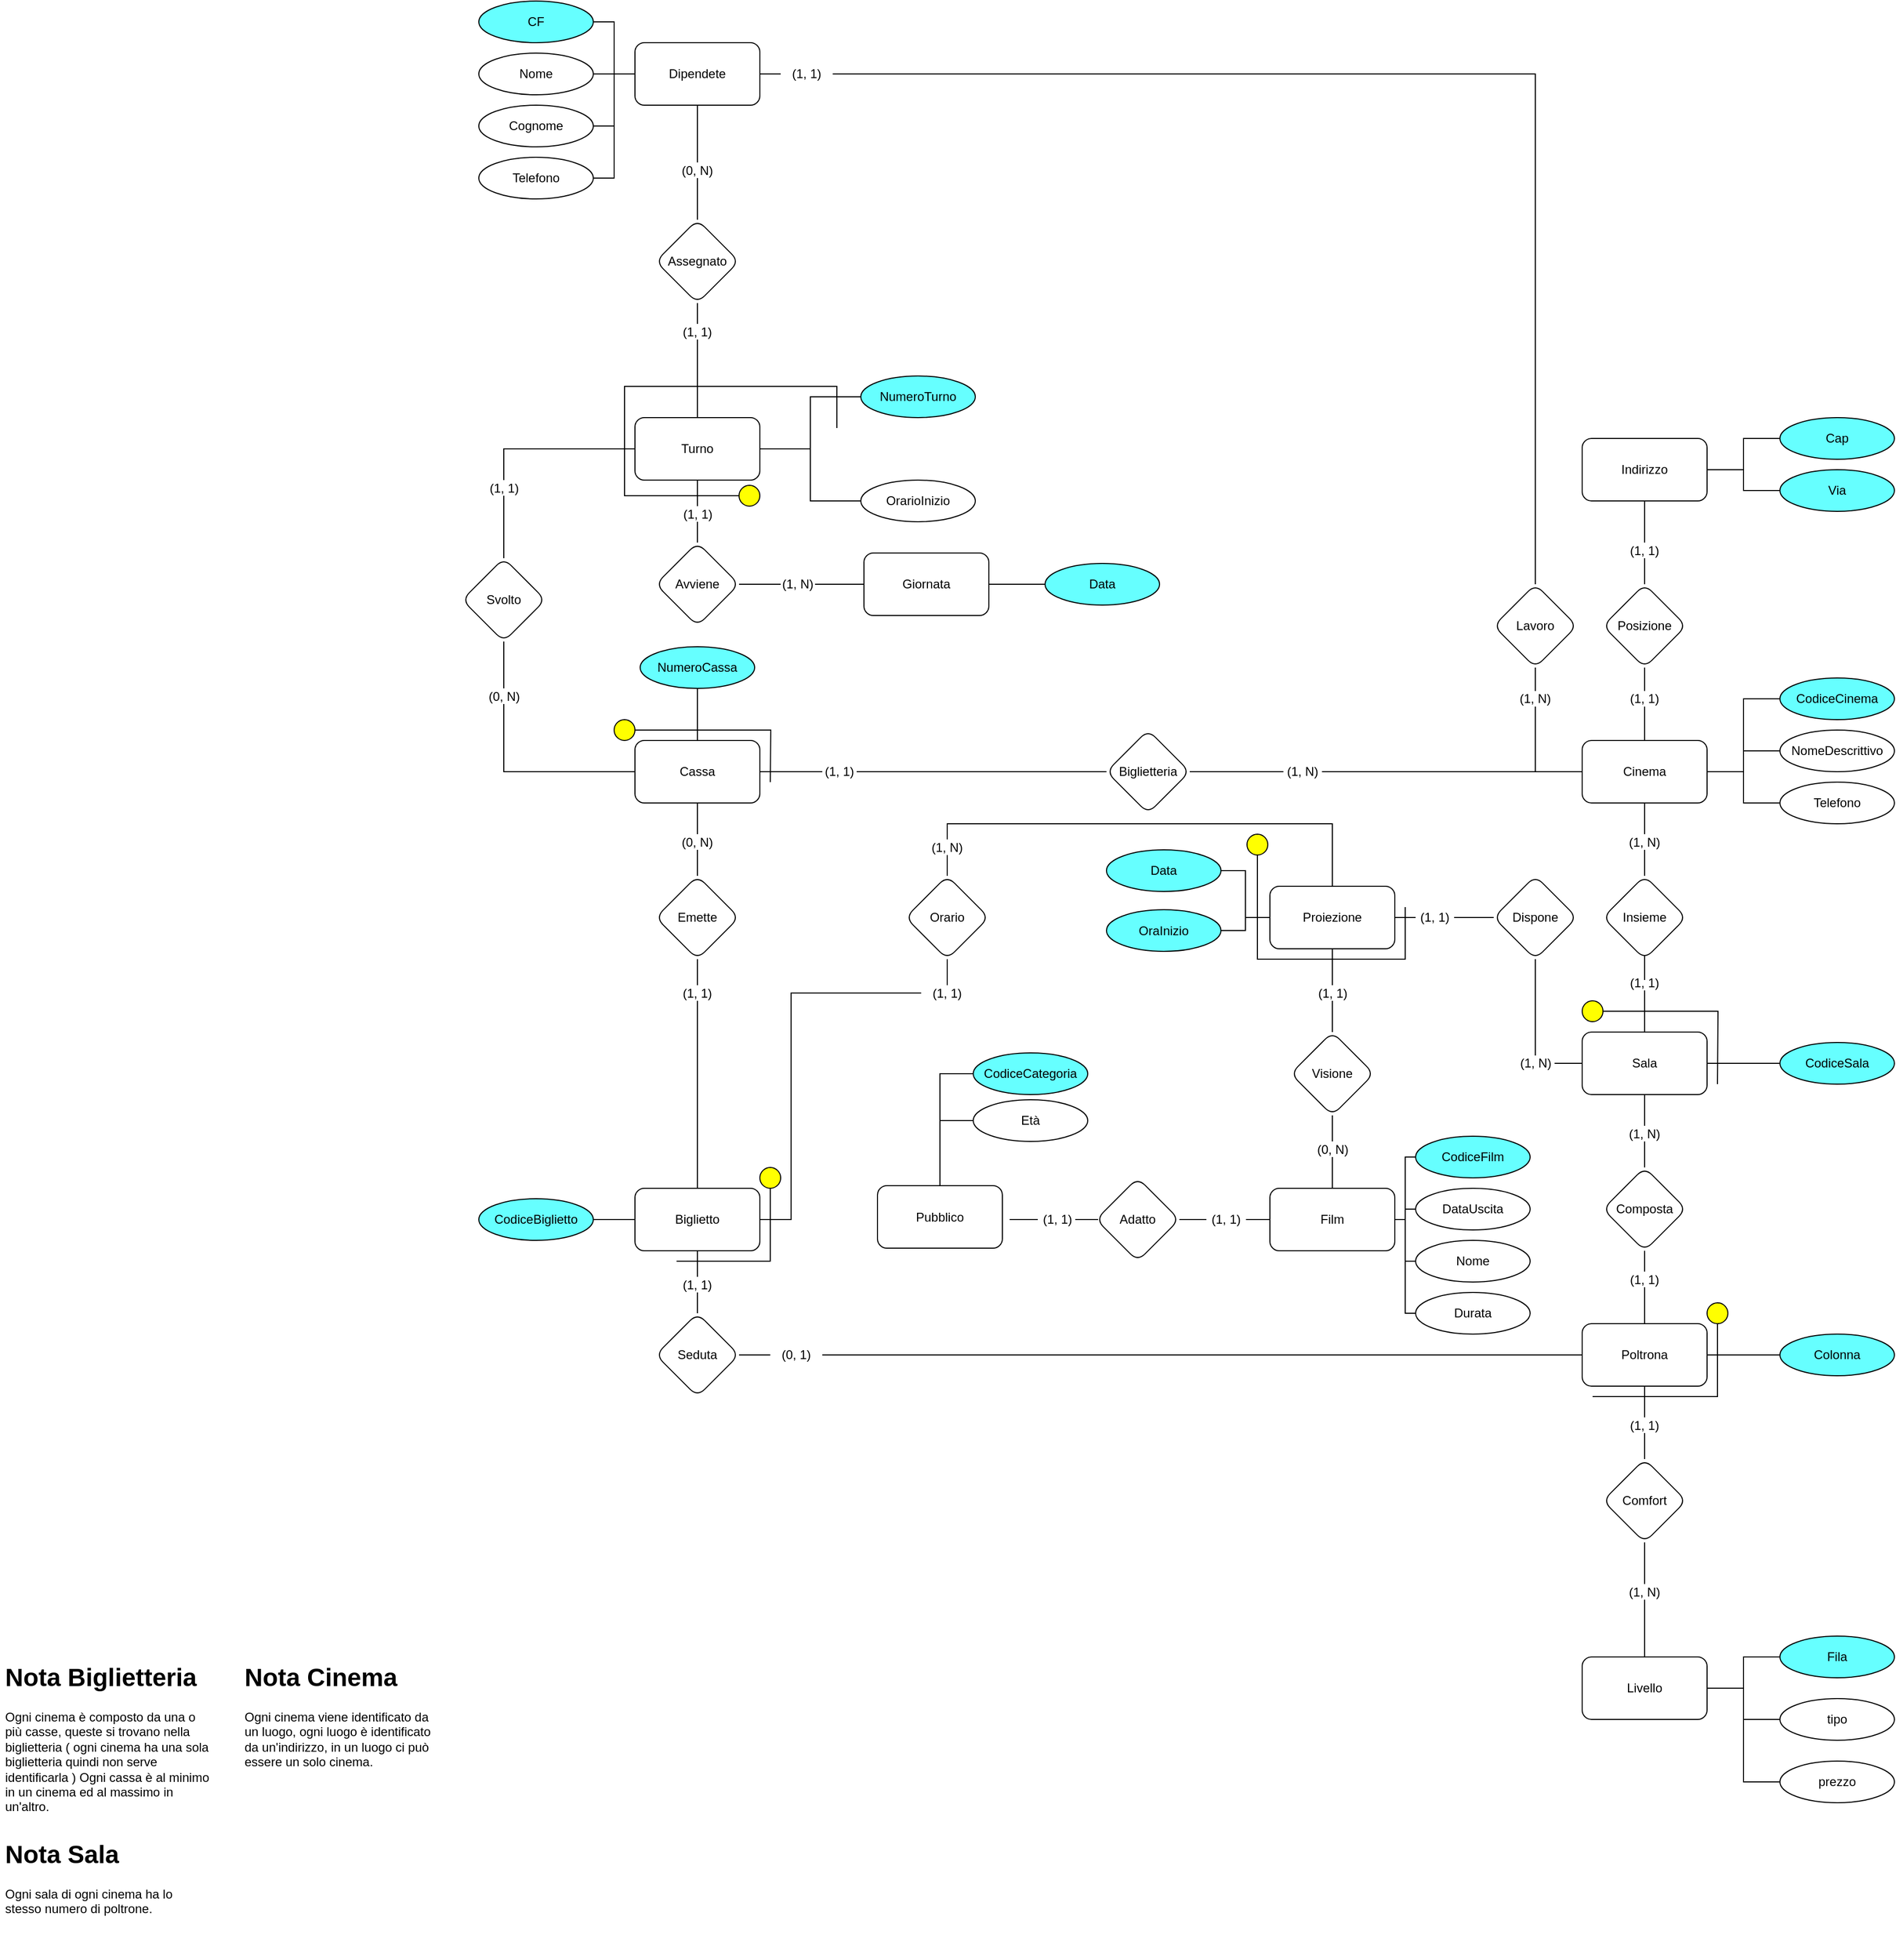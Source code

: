 <mxfile version="17.5.0" type="device"><diagram id="C5RBs43oDa-KdzZeNtuy" name="Page-1"><mxGraphModel dx="4782" dy="2965" grid="1" gridSize="10" guides="1" tooltips="1" connect="1" arrows="1" fold="1" page="1" pageScale="1" pageWidth="827" pageHeight="1169" math="0" shadow="0"><root><mxCell id="WIyWlLk6GJQsqaUBKTNV-0"/><mxCell id="WIyWlLk6GJQsqaUBKTNV-1" parent="WIyWlLk6GJQsqaUBKTNV-0"/><mxCell id="MhxIOkqPzvynyGEswekd-6" style="edgeStyle=orthogonalEdgeStyle;rounded=0;orthogonalLoop=1;jettySize=auto;html=1;entryX=0;entryY=0.5;entryDx=0;entryDy=0;endArrow=none;endFill=0;" parent="WIyWlLk6GJQsqaUBKTNV-1" source="MhxIOkqPzvynyGEswekd-4" target="MhxIOkqPzvynyGEswekd-5" edge="1"><mxGeometry relative="1" as="geometry"/></mxCell><mxCell id="MhxIOkqPzvynyGEswekd-9" style="edgeStyle=orthogonalEdgeStyle;rounded=0;orthogonalLoop=1;jettySize=auto;html=1;entryX=0;entryY=0.5;entryDx=0;entryDy=0;endArrow=none;endFill=0;" parent="WIyWlLk6GJQsqaUBKTNV-1" source="MhxIOkqPzvynyGEswekd-4" target="MhxIOkqPzvynyGEswekd-7" edge="1"><mxGeometry relative="1" as="geometry"/></mxCell><mxCell id="MhxIOkqPzvynyGEswekd-12" style="edgeStyle=orthogonalEdgeStyle;rounded=0;orthogonalLoop=1;jettySize=auto;html=1;entryX=0;entryY=0.5;entryDx=0;entryDy=0;endArrow=none;endFill=0;" parent="WIyWlLk6GJQsqaUBKTNV-1" source="MhxIOkqPzvynyGEswekd-4" target="MhxIOkqPzvynyGEswekd-11" edge="1"><mxGeometry relative="1" as="geometry"/></mxCell><mxCell id="MhxIOkqPzvynyGEswekd-23" style="edgeStyle=orthogonalEdgeStyle;rounded=0;orthogonalLoop=1;jettySize=auto;html=1;entryX=0.5;entryY=0;entryDx=0;entryDy=0;endArrow=none;endFill=0;" parent="WIyWlLk6GJQsqaUBKTNV-1" source="MhxIOkqPzvynyGEswekd-4" target="MhxIOkqPzvynyGEswekd-22" edge="1"><mxGeometry relative="1" as="geometry"/></mxCell><mxCell id="MhxIOkqPzvynyGEswekd-4" value="Cinema" style="rounded=1;whiteSpace=wrap;html=1;" parent="WIyWlLk6GJQsqaUBKTNV-1" vertex="1"><mxGeometry x="-134" y="-170" width="120" height="60" as="geometry"/></mxCell><mxCell id="MhxIOkqPzvynyGEswekd-5" value="CodiceCinema" style="ellipse;whiteSpace=wrap;html=1;gradientColor=none;fillColor=#66FFFF;" parent="WIyWlLk6GJQsqaUBKTNV-1" vertex="1"><mxGeometry x="56" y="-230" width="110" height="40" as="geometry"/></mxCell><mxCell id="MhxIOkqPzvynyGEswekd-7" value="NomeDescrittivo" style="ellipse;whiteSpace=wrap;html=1;" parent="WIyWlLk6GJQsqaUBKTNV-1" vertex="1"><mxGeometry x="56" y="-180" width="110" height="40" as="geometry"/></mxCell><mxCell id="MhxIOkqPzvynyGEswekd-11" value="Telefono" style="ellipse;whiteSpace=wrap;html=1;" parent="WIyWlLk6GJQsqaUBKTNV-1" vertex="1"><mxGeometry x="56" y="-130" width="110" height="40" as="geometry"/></mxCell><mxCell id="MhxIOkqPzvynyGEswekd-21" style="edgeStyle=orthogonalEdgeStyle;rounded=0;orthogonalLoop=1;jettySize=auto;html=1;entryX=0.5;entryY=0;entryDx=0;entryDy=0;endArrow=none;endFill=0;" parent="WIyWlLk6GJQsqaUBKTNV-1" source="MhxIOkqPzvynyGEswekd-13" target="MhxIOkqPzvynyGEswekd-19" edge="1"><mxGeometry relative="1" as="geometry"/></mxCell><mxCell id="MhxIOkqPzvynyGEswekd-13" value="Insieme" style="rhombus;whiteSpace=wrap;html=1;rounded=1;" parent="WIyWlLk6GJQsqaUBKTNV-1" vertex="1"><mxGeometry x="-114" y="-40" width="80" height="80" as="geometry"/></mxCell><mxCell id="MhxIOkqPzvynyGEswekd-18" style="edgeStyle=orthogonalEdgeStyle;rounded=0;orthogonalLoop=1;jettySize=auto;html=1;entryX=0;entryY=0.5;entryDx=0;entryDy=0;endArrow=none;endFill=0;" parent="WIyWlLk6GJQsqaUBKTNV-1" source="MhxIOkqPzvynyGEswekd-15" target="MhxIOkqPzvynyGEswekd-17" edge="1"><mxGeometry relative="1" as="geometry"/></mxCell><mxCell id="MhxIOkqPzvynyGEswekd-20" style="edgeStyle=orthogonalEdgeStyle;rounded=0;orthogonalLoop=1;jettySize=auto;html=1;entryX=0.5;entryY=1;entryDx=0;entryDy=0;endArrow=none;endFill=0;" parent="WIyWlLk6GJQsqaUBKTNV-1" source="MhxIOkqPzvynyGEswekd-15" target="MhxIOkqPzvynyGEswekd-19" edge="1"><mxGeometry relative="1" as="geometry"/></mxCell><mxCell id="MhxIOkqPzvynyGEswekd-54" style="edgeStyle=orthogonalEdgeStyle;rounded=0;orthogonalLoop=1;jettySize=auto;html=1;entryX=0.5;entryY=0;entryDx=0;entryDy=0;endArrow=none;endFill=0;" parent="WIyWlLk6GJQsqaUBKTNV-1" source="MhxIOkqPzvynyGEswekd-15" target="MhxIOkqPzvynyGEswekd-53" edge="1"><mxGeometry relative="1" as="geometry"/></mxCell><mxCell id="MhxIOkqPzvynyGEswekd-15" value="Sala" style="whiteSpace=wrap;html=1;rounded=1;" parent="WIyWlLk6GJQsqaUBKTNV-1" vertex="1"><mxGeometry x="-134" y="110" width="120" height="60" as="geometry"/></mxCell><mxCell id="MhxIOkqPzvynyGEswekd-17" value="CodiceSala" style="ellipse;whiteSpace=wrap;html=1;gradientColor=none;fillColor=#66FFFF;" parent="WIyWlLk6GJQsqaUBKTNV-1" vertex="1"><mxGeometry x="56" y="120" width="110" height="40" as="geometry"/></mxCell><mxCell id="MhxIOkqPzvynyGEswekd-19" value="(1, 1)" style="text;html=1;strokeColor=none;fillColor=none;align=center;verticalAlign=middle;whiteSpace=wrap;rounded=0;" parent="WIyWlLk6GJQsqaUBKTNV-1" vertex="1"><mxGeometry x="-104" y="55" width="60" height="15" as="geometry"/></mxCell><mxCell id="MhxIOkqPzvynyGEswekd-24" style="edgeStyle=orthogonalEdgeStyle;rounded=0;orthogonalLoop=1;jettySize=auto;html=1;entryX=0.5;entryY=0;entryDx=0;entryDy=0;endArrow=none;endFill=0;" parent="WIyWlLk6GJQsqaUBKTNV-1" source="MhxIOkqPzvynyGEswekd-22" target="MhxIOkqPzvynyGEswekd-13" edge="1"><mxGeometry relative="1" as="geometry"/></mxCell><mxCell id="MhxIOkqPzvynyGEswekd-22" value="(1, N)" style="text;html=1;strokeColor=none;fillColor=none;align=center;verticalAlign=middle;whiteSpace=wrap;rounded=0;" parent="WIyWlLk6GJQsqaUBKTNV-1" vertex="1"><mxGeometry x="-104" y="-80" width="60" height="15" as="geometry"/></mxCell><mxCell id="MhxIOkqPzvynyGEswekd-27" style="edgeStyle=orthogonalEdgeStyle;rounded=0;orthogonalLoop=1;jettySize=auto;html=1;endArrow=none;endFill=0;" parent="WIyWlLk6GJQsqaUBKTNV-1" source="MhxIOkqPzvynyGEswekd-26" edge="1"><mxGeometry relative="1" as="geometry"><mxPoint x="-4" y="160" as="targetPoint"/></mxGeometry></mxCell><mxCell id="MhxIOkqPzvynyGEswekd-26" value="" style="ellipse;whiteSpace=wrap;html=1;aspect=fixed;fillColor=#FFFF00;gradientColor=none;" parent="WIyWlLk6GJQsqaUBKTNV-1" vertex="1"><mxGeometry x="-134" y="80" width="20" height="20" as="geometry"/></mxCell><mxCell id="MhxIOkqPzvynyGEswekd-28" value="Composta" style="rhombus;whiteSpace=wrap;html=1;rounded=1;" parent="WIyWlLk6GJQsqaUBKTNV-1" vertex="1"><mxGeometry x="-114" y="240" width="80" height="80" as="geometry"/></mxCell><mxCell id="MhxIOkqPzvynyGEswekd-36" style="edgeStyle=orthogonalEdgeStyle;rounded=0;orthogonalLoop=1;jettySize=auto;html=1;entryX=0;entryY=0.5;entryDx=0;entryDy=0;endArrow=none;endFill=0;" parent="WIyWlLk6GJQsqaUBKTNV-1" source="MhxIOkqPzvynyGEswekd-30" target="MhxIOkqPzvynyGEswekd-33" edge="1"><mxGeometry relative="1" as="geometry"/></mxCell><mxCell id="MhxIOkqPzvynyGEswekd-46" style="edgeStyle=orthogonalEdgeStyle;rounded=0;orthogonalLoop=1;jettySize=auto;html=1;entryX=0.5;entryY=0;entryDx=0;entryDy=0;endArrow=none;endFill=0;" parent="WIyWlLk6GJQsqaUBKTNV-1" source="MhxIOkqPzvynyGEswekd-30" target="MhxIOkqPzvynyGEswekd-45" edge="1"><mxGeometry relative="1" as="geometry"/></mxCell><mxCell id="MhxIOkqPzvynyGEswekd-57" style="edgeStyle=orthogonalEdgeStyle;rounded=0;orthogonalLoop=1;jettySize=auto;html=1;entryX=0.5;entryY=1;entryDx=0;entryDy=0;endArrow=none;endFill=0;" parent="WIyWlLk6GJQsqaUBKTNV-1" source="MhxIOkqPzvynyGEswekd-30" target="MhxIOkqPzvynyGEswekd-56" edge="1"><mxGeometry relative="1" as="geometry"/></mxCell><mxCell id="MhxIOkqPzvynyGEswekd-30" value="Poltrona" style="whiteSpace=wrap;html=1;rounded=1;" parent="WIyWlLk6GJQsqaUBKTNV-1" vertex="1"><mxGeometry x="-134" y="390" width="120" height="60" as="geometry"/></mxCell><mxCell id="MhxIOkqPzvynyGEswekd-33" value="Colonna" style="ellipse;whiteSpace=wrap;html=1;gradientColor=none;fillColor=#66FFFF;" parent="WIyWlLk6GJQsqaUBKTNV-1" vertex="1"><mxGeometry x="56" y="400" width="110" height="40" as="geometry"/></mxCell><mxCell id="MhxIOkqPzvynyGEswekd-34" value="tipo" style="ellipse;whiteSpace=wrap;html=1;gradientColor=none;fillColor=#FFFFFF;" parent="WIyWlLk6GJQsqaUBKTNV-1" vertex="1"><mxGeometry x="56" y="750" width="110" height="40" as="geometry"/></mxCell><mxCell id="MhxIOkqPzvynyGEswekd-38" value="Comfort" style="rhombus;whiteSpace=wrap;html=1;rounded=1;" parent="WIyWlLk6GJQsqaUBKTNV-1" vertex="1"><mxGeometry x="-114" y="520" width="80" height="80" as="geometry"/></mxCell><mxCell id="MhxIOkqPzvynyGEswekd-49" style="edgeStyle=orthogonalEdgeStyle;rounded=0;orthogonalLoop=1;jettySize=auto;html=1;endArrow=none;endFill=0;exitX=0.5;exitY=0;exitDx=0;exitDy=0;" parent="WIyWlLk6GJQsqaUBKTNV-1" source="MhxIOkqPzvynyGEswekd-40" target="MhxIOkqPzvynyGEswekd-48" edge="1"><mxGeometry relative="1" as="geometry"/></mxCell><mxCell id="MhxIOkqPzvynyGEswekd-60" style="edgeStyle=orthogonalEdgeStyle;rounded=0;orthogonalLoop=1;jettySize=auto;html=1;entryX=0;entryY=0.5;entryDx=0;entryDy=0;endArrow=none;endFill=0;" parent="WIyWlLk6GJQsqaUBKTNV-1" source="MhxIOkqPzvynyGEswekd-40" target="MhxIOkqPzvynyGEswekd-43" edge="1"><mxGeometry relative="1" as="geometry"/></mxCell><mxCell id="MhxIOkqPzvynyGEswekd-61" style="edgeStyle=orthogonalEdgeStyle;rounded=0;orthogonalLoop=1;jettySize=auto;html=1;entryX=0;entryY=0.5;entryDx=0;entryDy=0;endArrow=none;endFill=0;" parent="WIyWlLk6GJQsqaUBKTNV-1" source="MhxIOkqPzvynyGEswekd-40" target="MhxIOkqPzvynyGEswekd-34" edge="1"><mxGeometry relative="1" as="geometry"/></mxCell><mxCell id="MhxIOkqPzvynyGEswekd-143" style="edgeStyle=orthogonalEdgeStyle;rounded=0;orthogonalLoop=1;jettySize=auto;html=1;entryX=0;entryY=0.5;entryDx=0;entryDy=0;endArrow=none;endFill=0;" parent="WIyWlLk6GJQsqaUBKTNV-1" source="MhxIOkqPzvynyGEswekd-40" target="MhxIOkqPzvynyGEswekd-142" edge="1"><mxGeometry relative="1" as="geometry"/></mxCell><mxCell id="MhxIOkqPzvynyGEswekd-40" value="Livello" style="whiteSpace=wrap;html=1;rounded=1;" parent="WIyWlLk6GJQsqaUBKTNV-1" vertex="1"><mxGeometry x="-134" y="710" width="120" height="60" as="geometry"/></mxCell><mxCell id="MhxIOkqPzvynyGEswekd-43" value="Fila" style="ellipse;whiteSpace=wrap;html=1;gradientColor=none;fillColor=#66FFFF;" parent="WIyWlLk6GJQsqaUBKTNV-1" vertex="1"><mxGeometry x="56" y="690" width="110" height="40" as="geometry"/></mxCell><mxCell id="MhxIOkqPzvynyGEswekd-47" style="edgeStyle=orthogonalEdgeStyle;rounded=0;orthogonalLoop=1;jettySize=auto;html=1;entryX=0.5;entryY=0;entryDx=0;entryDy=0;endArrow=none;endFill=0;" parent="WIyWlLk6GJQsqaUBKTNV-1" source="MhxIOkqPzvynyGEswekd-45" target="MhxIOkqPzvynyGEswekd-38" edge="1"><mxGeometry relative="1" as="geometry"/></mxCell><mxCell id="MhxIOkqPzvynyGEswekd-45" value="(1, 1)" style="text;html=1;strokeColor=none;fillColor=none;align=center;verticalAlign=middle;whiteSpace=wrap;rounded=0;" parent="WIyWlLk6GJQsqaUBKTNV-1" vertex="1"><mxGeometry x="-104" y="480" width="60" height="15" as="geometry"/></mxCell><mxCell id="MhxIOkqPzvynyGEswekd-68" style="edgeStyle=orthogonalEdgeStyle;rounded=0;orthogonalLoop=1;jettySize=auto;html=1;entryX=0.5;entryY=1;entryDx=0;entryDy=0;endArrow=none;endFill=0;" parent="WIyWlLk6GJQsqaUBKTNV-1" source="MhxIOkqPzvynyGEswekd-48" target="MhxIOkqPzvynyGEswekd-38" edge="1"><mxGeometry relative="1" as="geometry"/></mxCell><mxCell id="MhxIOkqPzvynyGEswekd-48" value="(1, N)" style="text;html=1;strokeColor=none;fillColor=none;align=center;verticalAlign=middle;whiteSpace=wrap;rounded=0;" parent="WIyWlLk6GJQsqaUBKTNV-1" vertex="1"><mxGeometry x="-104" y="640" width="60" height="15" as="geometry"/></mxCell><mxCell id="MhxIOkqPzvynyGEswekd-59" style="edgeStyle=orthogonalEdgeStyle;rounded=0;orthogonalLoop=1;jettySize=auto;html=1;endArrow=none;endFill=0;" parent="WIyWlLk6GJQsqaUBKTNV-1" source="MhxIOkqPzvynyGEswekd-51" edge="1"><mxGeometry relative="1" as="geometry"><mxPoint x="-124" y="460" as="targetPoint"/><Array as="points"><mxPoint x="-4" y="380"/><mxPoint x="-4" y="460"/></Array></mxGeometry></mxCell><mxCell id="MhxIOkqPzvynyGEswekd-51" value="" style="ellipse;whiteSpace=wrap;html=1;aspect=fixed;fillColor=#FFFF00;gradientColor=none;" parent="WIyWlLk6GJQsqaUBKTNV-1" vertex="1"><mxGeometry x="-14" y="370" width="20" height="20" as="geometry"/></mxCell><mxCell id="MhxIOkqPzvynyGEswekd-55" style="edgeStyle=orthogonalEdgeStyle;rounded=0;orthogonalLoop=1;jettySize=auto;html=1;endArrow=none;endFill=0;" parent="WIyWlLk6GJQsqaUBKTNV-1" source="MhxIOkqPzvynyGEswekd-53" target="MhxIOkqPzvynyGEswekd-28" edge="1"><mxGeometry relative="1" as="geometry"/></mxCell><mxCell id="MhxIOkqPzvynyGEswekd-53" value="(1, N)" style="text;html=1;strokeColor=none;fillColor=none;align=center;verticalAlign=middle;whiteSpace=wrap;rounded=0;" parent="WIyWlLk6GJQsqaUBKTNV-1" vertex="1"><mxGeometry x="-104" y="200" width="60" height="15" as="geometry"/></mxCell><mxCell id="MhxIOkqPzvynyGEswekd-58" style="edgeStyle=orthogonalEdgeStyle;rounded=0;orthogonalLoop=1;jettySize=auto;html=1;endArrow=none;endFill=0;" parent="WIyWlLk6GJQsqaUBKTNV-1" source="MhxIOkqPzvynyGEswekd-56" target="MhxIOkqPzvynyGEswekd-28" edge="1"><mxGeometry relative="1" as="geometry"/></mxCell><mxCell id="MhxIOkqPzvynyGEswekd-56" value="(1, 1)" style="text;html=1;strokeColor=none;fillColor=none;align=center;verticalAlign=middle;whiteSpace=wrap;rounded=0;" parent="WIyWlLk6GJQsqaUBKTNV-1" vertex="1"><mxGeometry x="-104" y="340" width="60" height="15" as="geometry"/></mxCell><mxCell id="MhxIOkqPzvynyGEswekd-62" value="Cap" style="ellipse;whiteSpace=wrap;html=1;fillColor=#66FFFF;" parent="WIyWlLk6GJQsqaUBKTNV-1" vertex="1"><mxGeometry x="56" y="-480" width="110" height="40" as="geometry"/></mxCell><mxCell id="MhxIOkqPzvynyGEswekd-65" value="Via" style="ellipse;whiteSpace=wrap;html=1;fillColor=#66FFFF;" parent="WIyWlLk6GJQsqaUBKTNV-1" vertex="1"><mxGeometry x="56" y="-430" width="110" height="40" as="geometry"/></mxCell><mxCell id="MhxIOkqPzvynyGEswekd-80" style="edgeStyle=orthogonalEdgeStyle;rounded=0;orthogonalLoop=1;jettySize=auto;html=1;endArrow=none;endFill=0;" parent="WIyWlLk6GJQsqaUBKTNV-1" source="MhxIOkqPzvynyGEswekd-69" target="MhxIOkqPzvynyGEswekd-76" edge="1"><mxGeometry relative="1" as="geometry"/></mxCell><mxCell id="MhxIOkqPzvynyGEswekd-69" value="Posizione" style="rhombus;whiteSpace=wrap;html=1;rounded=1;" parent="WIyWlLk6GJQsqaUBKTNV-1" vertex="1"><mxGeometry x="-114" y="-320" width="80" height="80" as="geometry"/></mxCell><mxCell id="MhxIOkqPzvynyGEswekd-74" style="edgeStyle=orthogonalEdgeStyle;rounded=0;orthogonalLoop=1;jettySize=auto;html=1;entryX=0;entryY=0.5;entryDx=0;entryDy=0;endArrow=none;endFill=0;" parent="WIyWlLk6GJQsqaUBKTNV-1" source="MhxIOkqPzvynyGEswekd-71" target="MhxIOkqPzvynyGEswekd-62" edge="1"><mxGeometry relative="1" as="geometry"/></mxCell><mxCell id="MhxIOkqPzvynyGEswekd-75" style="edgeStyle=orthogonalEdgeStyle;rounded=0;orthogonalLoop=1;jettySize=auto;html=1;entryX=0;entryY=0.5;entryDx=0;entryDy=0;endArrow=none;endFill=0;" parent="WIyWlLk6GJQsqaUBKTNV-1" source="MhxIOkqPzvynyGEswekd-71" target="MhxIOkqPzvynyGEswekd-65" edge="1"><mxGeometry relative="1" as="geometry"/></mxCell><mxCell id="MhxIOkqPzvynyGEswekd-71" value="Indirizzo" style="whiteSpace=wrap;html=1;rounded=1;" parent="WIyWlLk6GJQsqaUBKTNV-1" vertex="1"><mxGeometry x="-134" y="-460" width="120" height="60" as="geometry"/></mxCell><mxCell id="MhxIOkqPzvynyGEswekd-81" style="edgeStyle=orthogonalEdgeStyle;rounded=0;orthogonalLoop=1;jettySize=auto;html=1;endArrow=none;endFill=0;" parent="WIyWlLk6GJQsqaUBKTNV-1" source="MhxIOkqPzvynyGEswekd-76" target="MhxIOkqPzvynyGEswekd-4" edge="1"><mxGeometry relative="1" as="geometry"/></mxCell><mxCell id="MhxIOkqPzvynyGEswekd-76" value="(1, 1)" style="text;html=1;strokeColor=none;fillColor=none;align=center;verticalAlign=middle;whiteSpace=wrap;rounded=0;" parent="WIyWlLk6GJQsqaUBKTNV-1" vertex="1"><mxGeometry x="-104" y="-217.5" width="60" height="15" as="geometry"/></mxCell><mxCell id="MhxIOkqPzvynyGEswekd-78" style="edgeStyle=orthogonalEdgeStyle;rounded=0;orthogonalLoop=1;jettySize=auto;html=1;exitX=0.5;exitY=1;exitDx=0;exitDy=0;endArrow=none;endFill=0;" parent="WIyWlLk6GJQsqaUBKTNV-1" source="MhxIOkqPzvynyGEswekd-77" target="MhxIOkqPzvynyGEswekd-69" edge="1"><mxGeometry relative="1" as="geometry"/></mxCell><mxCell id="sIB6MNmPMgU38rm35Hv9-30" style="edgeStyle=orthogonalEdgeStyle;rounded=0;orthogonalLoop=1;jettySize=auto;html=1;entryX=0.5;entryY=1;entryDx=0;entryDy=0;endArrow=none;endFill=0;" edge="1" parent="WIyWlLk6GJQsqaUBKTNV-1" source="MhxIOkqPzvynyGEswekd-77" target="MhxIOkqPzvynyGEswekd-71"><mxGeometry relative="1" as="geometry"/></mxCell><mxCell id="MhxIOkqPzvynyGEswekd-77" value="(1, 1)" style="text;html=1;strokeColor=none;fillColor=none;align=center;verticalAlign=middle;whiteSpace=wrap;rounded=0;" parent="WIyWlLk6GJQsqaUBKTNV-1" vertex="1"><mxGeometry x="-104" y="-360" width="60" height="15" as="geometry"/></mxCell><mxCell id="MhxIOkqPzvynyGEswekd-158" style="edgeStyle=orthogonalEdgeStyle;rounded=0;orthogonalLoop=1;jettySize=auto;html=1;entryX=1;entryY=0.5;entryDx=0;entryDy=0;endArrow=none;endFill=0;exitX=0.5;exitY=0;exitDx=0;exitDy=0;" parent="WIyWlLk6GJQsqaUBKTNV-1" source="MhxIOkqPzvynyGEswekd-82" target="MhxIOkqPzvynyGEswekd-86" edge="1"><mxGeometry relative="1" as="geometry"/></mxCell><mxCell id="MhxIOkqPzvynyGEswekd-82" value="Lavoro" style="rhombus;whiteSpace=wrap;html=1;rounded=1;" parent="WIyWlLk6GJQsqaUBKTNV-1" vertex="1"><mxGeometry x="-219" y="-320" width="80" height="80" as="geometry"/></mxCell><mxCell id="MhxIOkqPzvynyGEswekd-87" style="edgeStyle=orthogonalEdgeStyle;rounded=0;orthogonalLoop=1;jettySize=auto;html=1;endArrow=none;endFill=0;" parent="WIyWlLk6GJQsqaUBKTNV-1" source="MhxIOkqPzvynyGEswekd-84" target="MhxIOkqPzvynyGEswekd-86" edge="1"><mxGeometry relative="1" as="geometry"/></mxCell><mxCell id="MhxIOkqPzvynyGEswekd-97" style="edgeStyle=orthogonalEdgeStyle;rounded=0;orthogonalLoop=1;jettySize=auto;html=1;entryX=1;entryY=0.5;entryDx=0;entryDy=0;endArrow=none;endFill=0;" parent="WIyWlLk6GJQsqaUBKTNV-1" source="MhxIOkqPzvynyGEswekd-84" target="MhxIOkqPzvynyGEswekd-93" edge="1"><mxGeometry relative="1" as="geometry"/></mxCell><mxCell id="MhxIOkqPzvynyGEswekd-98" style="edgeStyle=orthogonalEdgeStyle;rounded=0;orthogonalLoop=1;jettySize=auto;html=1;entryX=1;entryY=0.5;entryDx=0;entryDy=0;endArrow=none;endFill=0;" parent="WIyWlLk6GJQsqaUBKTNV-1" source="MhxIOkqPzvynyGEswekd-84" target="MhxIOkqPzvynyGEswekd-94" edge="1"><mxGeometry relative="1" as="geometry"/></mxCell><mxCell id="MhxIOkqPzvynyGEswekd-99" style="edgeStyle=orthogonalEdgeStyle;rounded=0;orthogonalLoop=1;jettySize=auto;html=1;entryX=1;entryY=0.5;entryDx=0;entryDy=0;endArrow=none;endFill=0;" parent="WIyWlLk6GJQsqaUBKTNV-1" source="MhxIOkqPzvynyGEswekd-84" target="MhxIOkqPzvynyGEswekd-96" edge="1"><mxGeometry relative="1" as="geometry"/></mxCell><mxCell id="MhxIOkqPzvynyGEswekd-100" style="edgeStyle=orthogonalEdgeStyle;rounded=0;orthogonalLoop=1;jettySize=auto;html=1;entryX=1;entryY=0.5;entryDx=0;entryDy=0;endArrow=none;endFill=0;" parent="WIyWlLk6GJQsqaUBKTNV-1" source="MhxIOkqPzvynyGEswekd-84" target="MhxIOkqPzvynyGEswekd-95" edge="1"><mxGeometry relative="1" as="geometry"/></mxCell><mxCell id="MhxIOkqPzvynyGEswekd-124" style="edgeStyle=orthogonalEdgeStyle;rounded=0;orthogonalLoop=1;jettySize=auto;html=1;entryX=0.5;entryY=0;entryDx=0;entryDy=0;endArrow=none;endFill=0;" parent="WIyWlLk6GJQsqaUBKTNV-1" source="MhxIOkqPzvynyGEswekd-84" target="MhxIOkqPzvynyGEswekd-116" edge="1"><mxGeometry relative="1" as="geometry"/></mxCell><mxCell id="MhxIOkqPzvynyGEswekd-84" value="Dipendete" style="whiteSpace=wrap;html=1;rounded=1;" parent="WIyWlLk6GJQsqaUBKTNV-1" vertex="1"><mxGeometry x="-1044" y="-840" width="120" height="60" as="geometry"/></mxCell><mxCell id="MhxIOkqPzvynyGEswekd-86" value="(1, 1)" style="text;html=1;strokeColor=none;fillColor=none;align=center;verticalAlign=middle;whiteSpace=wrap;rounded=0;" parent="WIyWlLk6GJQsqaUBKTNV-1" vertex="1"><mxGeometry x="-904" y="-817.5" width="50" height="15" as="geometry"/></mxCell><mxCell id="MhxIOkqPzvynyGEswekd-92" style="edgeStyle=orthogonalEdgeStyle;rounded=0;orthogonalLoop=1;jettySize=auto;html=1;endArrow=none;endFill=0;entryX=0;entryY=0.5;entryDx=0;entryDy=0;exitX=0.5;exitY=1;exitDx=0;exitDy=0;" parent="WIyWlLk6GJQsqaUBKTNV-1" source="MhxIOkqPzvynyGEswekd-90" target="MhxIOkqPzvynyGEswekd-4" edge="1"><mxGeometry relative="1" as="geometry"/></mxCell><mxCell id="MhxIOkqPzvynyGEswekd-183" style="edgeStyle=orthogonalEdgeStyle;rounded=0;orthogonalLoop=1;jettySize=auto;html=1;entryX=0.5;entryY=1;entryDx=0;entryDy=0;endArrow=none;endFill=0;" parent="WIyWlLk6GJQsqaUBKTNV-1" source="MhxIOkqPzvynyGEswekd-90" target="MhxIOkqPzvynyGEswekd-82" edge="1"><mxGeometry relative="1" as="geometry"/></mxCell><mxCell id="MhxIOkqPzvynyGEswekd-90" value="(1, N)" style="text;html=1;strokeColor=none;fillColor=none;align=center;verticalAlign=middle;whiteSpace=wrap;rounded=0;" parent="WIyWlLk6GJQsqaUBKTNV-1" vertex="1"><mxGeometry x="-204" y="-217.5" width="50" height="15" as="geometry"/></mxCell><mxCell id="MhxIOkqPzvynyGEswekd-93" value="CF" style="ellipse;whiteSpace=wrap;html=1;gradientColor=none;fillColor=#66FFFF;" parent="WIyWlLk6GJQsqaUBKTNV-1" vertex="1"><mxGeometry x="-1194" y="-880" width="110" height="40" as="geometry"/></mxCell><mxCell id="MhxIOkqPzvynyGEswekd-94" value="Nome" style="ellipse;whiteSpace=wrap;html=1;" parent="WIyWlLk6GJQsqaUBKTNV-1" vertex="1"><mxGeometry x="-1194" y="-830" width="110" height="40" as="geometry"/></mxCell><mxCell id="MhxIOkqPzvynyGEswekd-95" value="Telefono" style="ellipse;whiteSpace=wrap;html=1;" parent="WIyWlLk6GJQsqaUBKTNV-1" vertex="1"><mxGeometry x="-1194" y="-730" width="110" height="40" as="geometry"/></mxCell><mxCell id="MhxIOkqPzvynyGEswekd-96" value="Cognome" style="ellipse;whiteSpace=wrap;html=1;" parent="WIyWlLk6GJQsqaUBKTNV-1" vertex="1"><mxGeometry x="-1194" y="-780" width="110" height="40" as="geometry"/></mxCell><mxCell id="MhxIOkqPzvynyGEswekd-101" value="Assegnato" style="rhombus;whiteSpace=wrap;html=1;rounded=1;" parent="WIyWlLk6GJQsqaUBKTNV-1" vertex="1"><mxGeometry x="-1024" y="-670" width="80" height="80" as="geometry"/></mxCell><mxCell id="MhxIOkqPzvynyGEswekd-106" style="edgeStyle=orthogonalEdgeStyle;rounded=0;orthogonalLoop=1;jettySize=auto;html=1;entryX=0.5;entryY=1;entryDx=0;entryDy=0;endArrow=none;endFill=0;" parent="WIyWlLk6GJQsqaUBKTNV-1" source="MhxIOkqPzvynyGEswekd-103" target="MhxIOkqPzvynyGEswekd-105" edge="1"><mxGeometry relative="1" as="geometry"/></mxCell><mxCell id="MhxIOkqPzvynyGEswekd-133" style="edgeStyle=orthogonalEdgeStyle;rounded=0;orthogonalLoop=1;jettySize=auto;html=1;endArrow=none;endFill=0;" parent="WIyWlLk6GJQsqaUBKTNV-1" source="MhxIOkqPzvynyGEswekd-103" target="MhxIOkqPzvynyGEswekd-132" edge="1"><mxGeometry relative="1" as="geometry"/></mxCell><mxCell id="MhxIOkqPzvynyGEswekd-103" value="Cassa" style="whiteSpace=wrap;html=1;rounded=1;" parent="WIyWlLk6GJQsqaUBKTNV-1" vertex="1"><mxGeometry x="-1044" y="-170" width="120" height="60" as="geometry"/></mxCell><mxCell id="MhxIOkqPzvynyGEswekd-105" value="NumeroCassa" style="ellipse;whiteSpace=wrap;html=1;gradientColor=none;fillColor=#66FFFF;" parent="WIyWlLk6GJQsqaUBKTNV-1" vertex="1"><mxGeometry x="-1039" y="-260" width="110" height="40" as="geometry"/></mxCell><mxCell id="MhxIOkqPzvynyGEswekd-122" style="edgeStyle=orthogonalEdgeStyle;rounded=0;orthogonalLoop=1;jettySize=auto;html=1;entryX=0.5;entryY=1;entryDx=0;entryDy=0;endArrow=none;endFill=0;" parent="WIyWlLk6GJQsqaUBKTNV-1" source="MhxIOkqPzvynyGEswekd-110" target="MhxIOkqPzvynyGEswekd-121" edge="1"><mxGeometry relative="1" as="geometry"/></mxCell><mxCell id="sIB6MNmPMgU38rm35Hv9-0" style="edgeStyle=orthogonalEdgeStyle;rounded=0;orthogonalLoop=1;jettySize=auto;html=1;entryX=0;entryY=0.5;entryDx=0;entryDy=0;endArrow=none;endFill=0;" edge="1" parent="WIyWlLk6GJQsqaUBKTNV-1" source="MhxIOkqPzvynyGEswekd-110" target="MhxIOkqPzvynyGEswekd-112"><mxGeometry relative="1" as="geometry"/></mxCell><mxCell id="sIB6MNmPMgU38rm35Hv9-1" style="edgeStyle=orthogonalEdgeStyle;rounded=0;orthogonalLoop=1;jettySize=auto;html=1;entryX=0;entryY=0.5;entryDx=0;entryDy=0;endArrow=none;endFill=0;" edge="1" parent="WIyWlLk6GJQsqaUBKTNV-1" source="MhxIOkqPzvynyGEswekd-110" target="MhxIOkqPzvynyGEswekd-114"><mxGeometry relative="1" as="geometry"/></mxCell><mxCell id="sIB6MNmPMgU38rm35Hv9-24" style="edgeStyle=orthogonalEdgeStyle;rounded=0;orthogonalLoop=1;jettySize=auto;html=1;entryX=0.5;entryY=0;entryDx=0;entryDy=0;endArrow=none;endFill=0;" edge="1" parent="WIyWlLk6GJQsqaUBKTNV-1" source="MhxIOkqPzvynyGEswekd-110" target="sIB6MNmPMgU38rm35Hv9-23"><mxGeometry relative="1" as="geometry"/></mxCell><mxCell id="MhxIOkqPzvynyGEswekd-110" value="Turno" style="whiteSpace=wrap;html=1;rounded=1;" parent="WIyWlLk6GJQsqaUBKTNV-1" vertex="1"><mxGeometry x="-1044" y="-480" width="120" height="60" as="geometry"/></mxCell><mxCell id="MhxIOkqPzvynyGEswekd-112" value="NumeroTurno" style="ellipse;whiteSpace=wrap;html=1;gradientColor=none;fillColor=#66FFFF;" parent="WIyWlLk6GJQsqaUBKTNV-1" vertex="1"><mxGeometry x="-827" y="-520" width="110" height="40" as="geometry"/></mxCell><mxCell id="MhxIOkqPzvynyGEswekd-114" value="OrarioInizio" style="ellipse;whiteSpace=wrap;html=1;gradientColor=none;fillColor=#FFFFFF;" parent="WIyWlLk6GJQsqaUBKTNV-1" vertex="1"><mxGeometry x="-827" y="-420" width="110" height="40" as="geometry"/></mxCell><mxCell id="MhxIOkqPzvynyGEswekd-125" style="edgeStyle=orthogonalEdgeStyle;rounded=0;orthogonalLoop=1;jettySize=auto;html=1;entryX=0.5;entryY=0;entryDx=0;entryDy=0;endArrow=none;endFill=0;" parent="WIyWlLk6GJQsqaUBKTNV-1" source="MhxIOkqPzvynyGEswekd-116" target="MhxIOkqPzvynyGEswekd-101" edge="1"><mxGeometry relative="1" as="geometry"/></mxCell><mxCell id="MhxIOkqPzvynyGEswekd-116" value="(0, N)" style="text;html=1;strokeColor=none;fillColor=none;align=center;verticalAlign=middle;whiteSpace=wrap;rounded=0;" parent="WIyWlLk6GJQsqaUBKTNV-1" vertex="1"><mxGeometry x="-1009" y="-725" width="50" height="15" as="geometry"/></mxCell><mxCell id="MhxIOkqPzvynyGEswekd-123" style="edgeStyle=orthogonalEdgeStyle;rounded=0;orthogonalLoop=1;jettySize=auto;html=1;entryX=0.5;entryY=1;entryDx=0;entryDy=0;endArrow=none;endFill=0;" parent="WIyWlLk6GJQsqaUBKTNV-1" source="MhxIOkqPzvynyGEswekd-121" target="MhxIOkqPzvynyGEswekd-101" edge="1"><mxGeometry relative="1" as="geometry"/></mxCell><mxCell id="MhxIOkqPzvynyGEswekd-121" value="(1, 1)" style="text;html=1;strokeColor=none;fillColor=none;align=center;verticalAlign=middle;whiteSpace=wrap;rounded=0;" parent="WIyWlLk6GJQsqaUBKTNV-1" vertex="1"><mxGeometry x="-1009" y="-570" width="50" height="15" as="geometry"/></mxCell><mxCell id="MhxIOkqPzvynyGEswekd-159" style="edgeStyle=orthogonalEdgeStyle;rounded=0;orthogonalLoop=1;jettySize=auto;html=1;endArrow=none;endFill=0;" parent="WIyWlLk6GJQsqaUBKTNV-1" source="MhxIOkqPzvynyGEswekd-126" edge="1"><mxGeometry relative="1" as="geometry"><mxPoint x="-134" y="-140" as="targetPoint"/></mxGeometry></mxCell><mxCell id="MhxIOkqPzvynyGEswekd-126" value="(1, N)" style="text;html=1;strokeColor=none;fillColor=none;align=center;verticalAlign=middle;whiteSpace=wrap;rounded=0;" parent="WIyWlLk6GJQsqaUBKTNV-1" vertex="1"><mxGeometry x="-421" y="-147.5" width="37" height="15" as="geometry"/></mxCell><mxCell id="MhxIOkqPzvynyGEswekd-160" style="edgeStyle=orthogonalEdgeStyle;rounded=0;orthogonalLoop=1;jettySize=auto;html=1;entryX=0;entryY=0.5;entryDx=0;entryDy=0;endArrow=none;endFill=0;" parent="WIyWlLk6GJQsqaUBKTNV-1" source="MhxIOkqPzvynyGEswekd-127" target="MhxIOkqPzvynyGEswekd-126" edge="1"><mxGeometry relative="1" as="geometry"/></mxCell><mxCell id="MhxIOkqPzvynyGEswekd-127" value="Biglietteria" style="rhombus;whiteSpace=wrap;html=1;rounded=1;" parent="WIyWlLk6GJQsqaUBKTNV-1" vertex="1"><mxGeometry x="-591" y="-180" width="80" height="80" as="geometry"/></mxCell><mxCell id="MhxIOkqPzvynyGEswekd-161" style="edgeStyle=orthogonalEdgeStyle;rounded=0;orthogonalLoop=1;jettySize=auto;html=1;entryX=0;entryY=0.5;entryDx=0;entryDy=0;endArrow=none;endFill=0;" parent="WIyWlLk6GJQsqaUBKTNV-1" source="MhxIOkqPzvynyGEswekd-132" target="MhxIOkqPzvynyGEswekd-127" edge="1"><mxGeometry relative="1" as="geometry"/></mxCell><mxCell id="MhxIOkqPzvynyGEswekd-132" value="(1, 1)" style="text;html=1;strokeColor=none;fillColor=none;align=center;verticalAlign=middle;whiteSpace=wrap;rounded=0;" parent="WIyWlLk6GJQsqaUBKTNV-1" vertex="1"><mxGeometry x="-864" y="-147.5" width="33" height="15" as="geometry"/></mxCell><mxCell id="MhxIOkqPzvynyGEswekd-135" value="&lt;h1&gt;Nota Biglietteria&lt;/h1&gt;&lt;div&gt;Ogni cinema è composto da una o più casse, queste si trovano nella biglietteria ( ogni cinema ha una sola biglietteria quindi non serve identificarla ) Ogni cassa è al minimo in un cinema ed al massimo in un'altro.&lt;/div&gt;" style="text;html=1;strokeColor=none;fillColor=none;spacing=5;spacingTop=-20;whiteSpace=wrap;overflow=hidden;rounded=0;" parent="WIyWlLk6GJQsqaUBKTNV-1" vertex="1"><mxGeometry x="-1654" y="710" width="210" height="150" as="geometry"/></mxCell><mxCell id="MhxIOkqPzvynyGEswekd-137" style="edgeStyle=orthogonalEdgeStyle;rounded=0;orthogonalLoop=1;jettySize=auto;html=1;endArrow=none;endFill=0;" parent="WIyWlLk6GJQsqaUBKTNV-1" source="MhxIOkqPzvynyGEswekd-136" edge="1"><mxGeometry relative="1" as="geometry"><mxPoint x="-914" y="-130" as="targetPoint"/></mxGeometry></mxCell><mxCell id="MhxIOkqPzvynyGEswekd-136" value="" style="ellipse;whiteSpace=wrap;html=1;aspect=fixed;fillColor=#FFFF00;gradientColor=none;" parent="WIyWlLk6GJQsqaUBKTNV-1" vertex="1"><mxGeometry x="-1064" y="-190" width="20" height="20" as="geometry"/></mxCell><mxCell id="MhxIOkqPzvynyGEswekd-145" style="edgeStyle=orthogonalEdgeStyle;rounded=0;orthogonalLoop=1;jettySize=auto;html=1;entryX=0.5;entryY=1;entryDx=0;entryDy=0;endArrow=none;endFill=0;" parent="WIyWlLk6GJQsqaUBKTNV-1" source="MhxIOkqPzvynyGEswekd-138" target="MhxIOkqPzvynyGEswekd-144" edge="1"><mxGeometry relative="1" as="geometry"/></mxCell><mxCell id="MhxIOkqPzvynyGEswekd-138" value="Emette" style="rhombus;whiteSpace=wrap;html=1;rounded=1;" parent="WIyWlLk6GJQsqaUBKTNV-1" vertex="1"><mxGeometry x="-1024" y="-40" width="80" height="80" as="geometry"/></mxCell><mxCell id="MhxIOkqPzvynyGEswekd-148" style="edgeStyle=orthogonalEdgeStyle;rounded=0;orthogonalLoop=1;jettySize=auto;html=1;entryX=0.5;entryY=1;entryDx=0;entryDy=0;endArrow=none;endFill=0;" parent="WIyWlLk6GJQsqaUBKTNV-1" source="MhxIOkqPzvynyGEswekd-140" target="MhxIOkqPzvynyGEswekd-147" edge="1"><mxGeometry relative="1" as="geometry"/></mxCell><mxCell id="MhxIOkqPzvynyGEswekd-156" style="edgeStyle=orthogonalEdgeStyle;rounded=0;orthogonalLoop=1;jettySize=auto;html=1;entryX=0.5;entryY=0;entryDx=0;entryDy=0;endArrow=none;endFill=0;" parent="WIyWlLk6GJQsqaUBKTNV-1" source="MhxIOkqPzvynyGEswekd-140" target="MhxIOkqPzvynyGEswekd-155" edge="1"><mxGeometry relative="1" as="geometry"/></mxCell><mxCell id="MhxIOkqPzvynyGEswekd-140" value="Biglietto" style="whiteSpace=wrap;html=1;rounded=1;" parent="WIyWlLk6GJQsqaUBKTNV-1" vertex="1"><mxGeometry x="-1044" y="260" width="120" height="60" as="geometry"/></mxCell><mxCell id="MhxIOkqPzvynyGEswekd-142" value="prezzo" style="ellipse;whiteSpace=wrap;html=1;gradientColor=none;fillColor=#FFFFFF;" parent="WIyWlLk6GJQsqaUBKTNV-1" vertex="1"><mxGeometry x="56" y="810" width="110" height="40" as="geometry"/></mxCell><mxCell id="MhxIOkqPzvynyGEswekd-146" style="edgeStyle=orthogonalEdgeStyle;rounded=0;orthogonalLoop=1;jettySize=auto;html=1;entryX=0.5;entryY=1;entryDx=0;entryDy=0;endArrow=none;endFill=0;" parent="WIyWlLk6GJQsqaUBKTNV-1" source="MhxIOkqPzvynyGEswekd-144" target="MhxIOkqPzvynyGEswekd-103" edge="1"><mxGeometry relative="1" as="geometry"/></mxCell><mxCell id="MhxIOkqPzvynyGEswekd-144" value="(0, N)" style="text;html=1;strokeColor=none;fillColor=none;align=center;verticalAlign=middle;whiteSpace=wrap;rounded=0;" parent="WIyWlLk6GJQsqaUBKTNV-1" vertex="1"><mxGeometry x="-1009" y="-80" width="50" height="15" as="geometry"/></mxCell><mxCell id="MhxIOkqPzvynyGEswekd-149" style="edgeStyle=orthogonalEdgeStyle;rounded=0;orthogonalLoop=1;jettySize=auto;html=1;endArrow=none;endFill=0;" parent="WIyWlLk6GJQsqaUBKTNV-1" source="MhxIOkqPzvynyGEswekd-147" target="MhxIOkqPzvynyGEswekd-138" edge="1"><mxGeometry relative="1" as="geometry"/></mxCell><mxCell id="MhxIOkqPzvynyGEswekd-147" value="(1, 1)" style="text;html=1;strokeColor=none;fillColor=none;align=center;verticalAlign=middle;whiteSpace=wrap;rounded=0;" parent="WIyWlLk6GJQsqaUBKTNV-1" vertex="1"><mxGeometry x="-1009" y="65" width="50" height="15" as="geometry"/></mxCell><mxCell id="MhxIOkqPzvynyGEswekd-154" style="edgeStyle=orthogonalEdgeStyle;rounded=0;orthogonalLoop=1;jettySize=auto;html=1;entryX=0;entryY=0.5;entryDx=0;entryDy=0;endArrow=none;endFill=0;" parent="WIyWlLk6GJQsqaUBKTNV-1" source="MhxIOkqPzvynyGEswekd-150" target="MhxIOkqPzvynyGEswekd-153" edge="1"><mxGeometry relative="1" as="geometry"/></mxCell><mxCell id="MhxIOkqPzvynyGEswekd-150" value="Seduta" style="rhombus;whiteSpace=wrap;html=1;rounded=1;" parent="WIyWlLk6GJQsqaUBKTNV-1" vertex="1"><mxGeometry x="-1024" y="380" width="80" height="80" as="geometry"/></mxCell><mxCell id="MhxIOkqPzvynyGEswekd-164" style="edgeStyle=orthogonalEdgeStyle;rounded=0;orthogonalLoop=1;jettySize=auto;html=1;entryX=0;entryY=0.5;entryDx=0;entryDy=0;endArrow=none;endFill=0;" parent="WIyWlLk6GJQsqaUBKTNV-1" source="MhxIOkqPzvynyGEswekd-153" target="MhxIOkqPzvynyGEswekd-30" edge="1"><mxGeometry relative="1" as="geometry"/></mxCell><mxCell id="MhxIOkqPzvynyGEswekd-153" value="(0, 1)" style="text;html=1;strokeColor=none;fillColor=none;align=center;verticalAlign=middle;whiteSpace=wrap;rounded=0;" parent="WIyWlLk6GJQsqaUBKTNV-1" vertex="1"><mxGeometry x="-914" y="412.5" width="50" height="15" as="geometry"/></mxCell><mxCell id="MhxIOkqPzvynyGEswekd-163" style="edgeStyle=orthogonalEdgeStyle;rounded=0;orthogonalLoop=1;jettySize=auto;html=1;entryX=0.5;entryY=0;entryDx=0;entryDy=0;endArrow=none;endFill=0;" parent="WIyWlLk6GJQsqaUBKTNV-1" source="MhxIOkqPzvynyGEswekd-155" target="MhxIOkqPzvynyGEswekd-150" edge="1"><mxGeometry relative="1" as="geometry"/></mxCell><mxCell id="MhxIOkqPzvynyGEswekd-155" value="(1, 1)" style="text;html=1;strokeColor=none;fillColor=none;align=center;verticalAlign=middle;whiteSpace=wrap;rounded=0;" parent="WIyWlLk6GJQsqaUBKTNV-1" vertex="1"><mxGeometry x="-1009" y="345" width="50" height="15" as="geometry"/></mxCell><mxCell id="MhxIOkqPzvynyGEswekd-180" value="&lt;h1&gt;Nota Cinema&lt;/h1&gt;&lt;div&gt;Ogni cinema viene identificato da un luogo, ogni luogo è identificato da un'indirizzo, in un luogo ci può essere un solo cinema.&lt;/div&gt;" style="text;html=1;strokeColor=none;fillColor=none;spacing=5;spacingTop=-20;whiteSpace=wrap;overflow=hidden;rounded=0;" parent="WIyWlLk6GJQsqaUBKTNV-1" vertex="1"><mxGeometry x="-1424" y="710" width="190" height="120" as="geometry"/></mxCell><mxCell id="MhxIOkqPzvynyGEswekd-192" style="edgeStyle=orthogonalEdgeStyle;rounded=0;orthogonalLoop=1;jettySize=auto;html=1;entryX=0.5;entryY=0;entryDx=0;entryDy=0;endArrow=none;endFill=0;" parent="WIyWlLk6GJQsqaUBKTNV-1" source="MhxIOkqPzvynyGEswekd-184" target="MhxIOkqPzvynyGEswekd-191" edge="1"><mxGeometry relative="1" as="geometry"/></mxCell><mxCell id="MhxIOkqPzvynyGEswekd-184" value="Dispone" style="rhombus;whiteSpace=wrap;html=1;rounded=1;" parent="WIyWlLk6GJQsqaUBKTNV-1" vertex="1"><mxGeometry x="-219" y="-40" width="80" height="80" as="geometry"/></mxCell><mxCell id="MhxIOkqPzvynyGEswekd-189" style="edgeStyle=orthogonalEdgeStyle;rounded=0;orthogonalLoop=1;jettySize=auto;html=1;entryX=0;entryY=0.5;entryDx=0;entryDy=0;endArrow=none;endFill=0;" parent="WIyWlLk6GJQsqaUBKTNV-1" target="MhxIOkqPzvynyGEswekd-188" edge="1"><mxGeometry relative="1" as="geometry"><mxPoint x="-314" as="sourcePoint"/></mxGeometry></mxCell><mxCell id="MhxIOkqPzvynyGEswekd-190" style="edgeStyle=orthogonalEdgeStyle;rounded=0;orthogonalLoop=1;jettySize=auto;html=1;entryX=0;entryY=0.5;entryDx=0;entryDy=0;endArrow=none;endFill=0;" parent="WIyWlLk6GJQsqaUBKTNV-1" source="MhxIOkqPzvynyGEswekd-188" target="MhxIOkqPzvynyGEswekd-184" edge="1"><mxGeometry relative="1" as="geometry"/></mxCell><mxCell id="MhxIOkqPzvynyGEswekd-188" value="(1, 1)" style="text;html=1;strokeColor=none;fillColor=none;align=center;verticalAlign=middle;whiteSpace=wrap;rounded=0;" parent="WIyWlLk6GJQsqaUBKTNV-1" vertex="1"><mxGeometry x="-294" y="-7.5" width="37" height="15" as="geometry"/></mxCell><mxCell id="MhxIOkqPzvynyGEswekd-193" style="edgeStyle=orthogonalEdgeStyle;rounded=0;orthogonalLoop=1;jettySize=auto;html=1;entryX=0;entryY=0.5;entryDx=0;entryDy=0;endArrow=none;endFill=0;" parent="WIyWlLk6GJQsqaUBKTNV-1" source="MhxIOkqPzvynyGEswekd-191" target="MhxIOkqPzvynyGEswekd-15" edge="1"><mxGeometry relative="1" as="geometry"/></mxCell><mxCell id="MhxIOkqPzvynyGEswekd-191" value="(1, N)" style="text;html=1;strokeColor=none;fillColor=none;align=center;verticalAlign=middle;whiteSpace=wrap;rounded=0;" parent="WIyWlLk6GJQsqaUBKTNV-1" vertex="1"><mxGeometry x="-197.5" y="132.5" width="37" height="15" as="geometry"/></mxCell><mxCell id="MhxIOkqPzvynyGEswekd-209" style="edgeStyle=orthogonalEdgeStyle;rounded=0;orthogonalLoop=1;jettySize=auto;html=1;entryX=1;entryY=0.5;entryDx=0;entryDy=0;endArrow=none;endFill=0;" parent="WIyWlLk6GJQsqaUBKTNV-1" source="MhxIOkqPzvynyGEswekd-194" target="MhxIOkqPzvynyGEswekd-203" edge="1"><mxGeometry relative="1" as="geometry"/></mxCell><mxCell id="MhxIOkqPzvynyGEswekd-210" style="edgeStyle=orthogonalEdgeStyle;rounded=0;orthogonalLoop=1;jettySize=auto;html=1;entryX=1;entryY=0.5;entryDx=0;entryDy=0;endArrow=none;endFill=0;" parent="WIyWlLk6GJQsqaUBKTNV-1" source="MhxIOkqPzvynyGEswekd-194" target="MhxIOkqPzvynyGEswekd-198" edge="1"><mxGeometry relative="1" as="geometry"/></mxCell><mxCell id="MhxIOkqPzvynyGEswekd-194" value="Proiezione" style="whiteSpace=wrap;html=1;rounded=1;" parent="WIyWlLk6GJQsqaUBKTNV-1" vertex="1"><mxGeometry x="-434" y="-30" width="120" height="60" as="geometry"/></mxCell><mxCell id="MhxIOkqPzvynyGEswekd-213" style="edgeStyle=orthogonalEdgeStyle;rounded=0;orthogonalLoop=1;jettySize=auto;html=1;entryX=0.5;entryY=1;entryDx=0;entryDy=0;endArrow=none;endFill=0;" parent="WIyWlLk6GJQsqaUBKTNV-1" source="MhxIOkqPzvynyGEswekd-195" target="MhxIOkqPzvynyGEswekd-212" edge="1"><mxGeometry relative="1" as="geometry"/></mxCell><mxCell id="MhxIOkqPzvynyGEswekd-221" style="edgeStyle=orthogonalEdgeStyle;rounded=0;orthogonalLoop=1;jettySize=auto;html=1;entryX=0;entryY=0.5;entryDx=0;entryDy=0;endArrow=none;endFill=0;" parent="WIyWlLk6GJQsqaUBKTNV-1" source="MhxIOkqPzvynyGEswekd-195" target="MhxIOkqPzvynyGEswekd-217" edge="1"><mxGeometry relative="1" as="geometry"><Array as="points"><mxPoint x="-304" y="290"/><mxPoint x="-304" y="230"/></Array></mxGeometry></mxCell><mxCell id="MhxIOkqPzvynyGEswekd-222" style="edgeStyle=orthogonalEdgeStyle;rounded=0;orthogonalLoop=1;jettySize=auto;html=1;entryX=0;entryY=0.5;entryDx=0;entryDy=0;endArrow=none;endFill=0;" parent="WIyWlLk6GJQsqaUBKTNV-1" source="MhxIOkqPzvynyGEswekd-195" target="MhxIOkqPzvynyGEswekd-218" edge="1"><mxGeometry relative="1" as="geometry"><Array as="points"><mxPoint x="-304" y="290"/><mxPoint x="-304" y="280"/></Array></mxGeometry></mxCell><mxCell id="MhxIOkqPzvynyGEswekd-223" style="edgeStyle=orthogonalEdgeStyle;rounded=0;orthogonalLoop=1;jettySize=auto;html=1;entryX=0;entryY=0.5;entryDx=0;entryDy=0;endArrow=none;endFill=0;" parent="WIyWlLk6GJQsqaUBKTNV-1" source="MhxIOkqPzvynyGEswekd-195" target="MhxIOkqPzvynyGEswekd-219" edge="1"><mxGeometry relative="1" as="geometry"><Array as="points"><mxPoint x="-304" y="290"/><mxPoint x="-304" y="330"/></Array></mxGeometry></mxCell><mxCell id="MhxIOkqPzvynyGEswekd-224" style="edgeStyle=orthogonalEdgeStyle;rounded=0;orthogonalLoop=1;jettySize=auto;html=1;entryX=0;entryY=0.5;entryDx=0;entryDy=0;endArrow=none;endFill=0;" parent="WIyWlLk6GJQsqaUBKTNV-1" source="MhxIOkqPzvynyGEswekd-195" target="MhxIOkqPzvynyGEswekd-220" edge="1"><mxGeometry relative="1" as="geometry"><Array as="points"><mxPoint x="-304" y="290"/><mxPoint x="-304" y="380"/></Array></mxGeometry></mxCell><mxCell id="MhxIOkqPzvynyGEswekd-195" value="Film" style="whiteSpace=wrap;html=1;rounded=1;" parent="WIyWlLk6GJQsqaUBKTNV-1" vertex="1"><mxGeometry x="-434" y="260" width="120" height="60" as="geometry"/></mxCell><mxCell id="MhxIOkqPzvynyGEswekd-198" value="Data" style="ellipse;whiteSpace=wrap;html=1;gradientColor=none;fillColor=#66FFFF;" parent="WIyWlLk6GJQsqaUBKTNV-1" vertex="1"><mxGeometry x="-591" y="-65" width="110" height="40" as="geometry"/></mxCell><mxCell id="MhxIOkqPzvynyGEswekd-211" style="edgeStyle=orthogonalEdgeStyle;rounded=0;orthogonalLoop=1;jettySize=auto;html=1;entryX=0.5;entryY=1;entryDx=0;entryDy=0;endArrow=none;endFill=0;" parent="WIyWlLk6GJQsqaUBKTNV-1" source="MhxIOkqPzvynyGEswekd-200" target="MhxIOkqPzvynyGEswekd-206" edge="1"><mxGeometry relative="1" as="geometry"/></mxCell><mxCell id="MhxIOkqPzvynyGEswekd-200" value="Visione" style="rhombus;whiteSpace=wrap;html=1;rounded=1;" parent="WIyWlLk6GJQsqaUBKTNV-1" vertex="1"><mxGeometry x="-414" y="110" width="80" height="80" as="geometry"/></mxCell><mxCell id="MhxIOkqPzvynyGEswekd-203" value="OraInizio" style="ellipse;whiteSpace=wrap;html=1;gradientColor=none;fillColor=#66FFFF;" parent="WIyWlLk6GJQsqaUBKTNV-1" vertex="1"><mxGeometry x="-591" y="-7.5" width="110" height="40" as="geometry"/></mxCell><mxCell id="MhxIOkqPzvynyGEswekd-208" style="edgeStyle=orthogonalEdgeStyle;rounded=0;orthogonalLoop=1;jettySize=auto;html=1;entryX=0.5;entryY=1;entryDx=0;entryDy=0;endArrow=none;endFill=0;" parent="WIyWlLk6GJQsqaUBKTNV-1" source="MhxIOkqPzvynyGEswekd-206" target="MhxIOkqPzvynyGEswekd-194" edge="1"><mxGeometry relative="1" as="geometry"/></mxCell><mxCell id="MhxIOkqPzvynyGEswekd-206" value="(1, 1)" style="text;html=1;strokeColor=none;fillColor=none;align=center;verticalAlign=middle;whiteSpace=wrap;rounded=0;" parent="WIyWlLk6GJQsqaUBKTNV-1" vertex="1"><mxGeometry x="-392.5" y="65" width="37" height="15" as="geometry"/></mxCell><mxCell id="MhxIOkqPzvynyGEswekd-214" style="edgeStyle=orthogonalEdgeStyle;rounded=0;orthogonalLoop=1;jettySize=auto;html=1;endArrow=none;endFill=0;" parent="WIyWlLk6GJQsqaUBKTNV-1" source="MhxIOkqPzvynyGEswekd-212" target="MhxIOkqPzvynyGEswekd-200" edge="1"><mxGeometry relative="1" as="geometry"/></mxCell><mxCell id="MhxIOkqPzvynyGEswekd-212" value="(0, N)" style="text;html=1;strokeColor=none;fillColor=none;align=center;verticalAlign=middle;whiteSpace=wrap;rounded=0;" parent="WIyWlLk6GJQsqaUBKTNV-1" vertex="1"><mxGeometry x="-392.5" y="215" width="37" height="15" as="geometry"/></mxCell><mxCell id="MhxIOkqPzvynyGEswekd-216" style="edgeStyle=orthogonalEdgeStyle;rounded=0;orthogonalLoop=1;jettySize=auto;html=1;endArrow=none;endFill=0;" parent="WIyWlLk6GJQsqaUBKTNV-1" source="MhxIOkqPzvynyGEswekd-215" edge="1"><mxGeometry relative="1" as="geometry"><mxPoint x="-304" y="-10" as="targetPoint"/><Array as="points"><mxPoint x="-446" y="40"/><mxPoint x="-304" y="40"/></Array></mxGeometry></mxCell><mxCell id="MhxIOkqPzvynyGEswekd-215" value="" style="ellipse;whiteSpace=wrap;html=1;aspect=fixed;fillColor=#FFFF00;gradientColor=none;" parent="WIyWlLk6GJQsqaUBKTNV-1" vertex="1"><mxGeometry x="-456" y="-80" width="20" height="20" as="geometry"/></mxCell><mxCell id="MhxIOkqPzvynyGEswekd-217" value="CodiceFilm" style="ellipse;whiteSpace=wrap;html=1;gradientColor=none;fillColor=#66FFFF;" parent="WIyWlLk6GJQsqaUBKTNV-1" vertex="1"><mxGeometry x="-294" y="210" width="110" height="40" as="geometry"/></mxCell><mxCell id="MhxIOkqPzvynyGEswekd-218" value="DataUscita" style="ellipse;whiteSpace=wrap;html=1;gradientColor=none;fillColor=#FFFFFF;" parent="WIyWlLk6GJQsqaUBKTNV-1" vertex="1"><mxGeometry x="-294" y="260" width="110" height="40" as="geometry"/></mxCell><mxCell id="MhxIOkqPzvynyGEswekd-219" value="Nome" style="ellipse;whiteSpace=wrap;html=1;gradientColor=none;fillColor=#FFFFFF;" parent="WIyWlLk6GJQsqaUBKTNV-1" vertex="1"><mxGeometry x="-294" y="310" width="110" height="40" as="geometry"/></mxCell><mxCell id="MhxIOkqPzvynyGEswekd-220" value="Durata" style="ellipse;whiteSpace=wrap;html=1;gradientColor=none;fillColor=#FFFFFF;" parent="WIyWlLk6GJQsqaUBKTNV-1" vertex="1"><mxGeometry x="-294" y="360" width="110" height="40" as="geometry"/></mxCell><mxCell id="MhxIOkqPzvynyGEswekd-233" style="edgeStyle=orthogonalEdgeStyle;rounded=0;orthogonalLoop=1;jettySize=auto;html=1;entryX=0.5;entryY=0;entryDx=0;entryDy=0;endArrow=none;endFill=0;" parent="WIyWlLk6GJQsqaUBKTNV-1" source="MhxIOkqPzvynyGEswekd-227" target="MhxIOkqPzvynyGEswekd-232" edge="1"><mxGeometry relative="1" as="geometry"/></mxCell><mxCell id="MhxIOkqPzvynyGEswekd-236" style="edgeStyle=orthogonalEdgeStyle;rounded=0;orthogonalLoop=1;jettySize=auto;html=1;entryX=0.5;entryY=1;entryDx=0;entryDy=0;endArrow=none;endFill=0;" parent="WIyWlLk6GJQsqaUBKTNV-1" source="MhxIOkqPzvynyGEswekd-227" target="MhxIOkqPzvynyGEswekd-235" edge="1"><mxGeometry relative="1" as="geometry"/></mxCell><mxCell id="MhxIOkqPzvynyGEswekd-227" value="Orario" style="rhombus;whiteSpace=wrap;html=1;rounded=1;" parent="WIyWlLk6GJQsqaUBKTNV-1" vertex="1"><mxGeometry x="-784" y="-40" width="80" height="80" as="geometry"/></mxCell><mxCell id="MhxIOkqPzvynyGEswekd-231" style="edgeStyle=orthogonalEdgeStyle;rounded=0;orthogonalLoop=1;jettySize=auto;html=1;entryX=0;entryY=0.5;entryDx=0;entryDy=0;endArrow=none;endFill=0;" parent="WIyWlLk6GJQsqaUBKTNV-1" source="MhxIOkqPzvynyGEswekd-230" target="MhxIOkqPzvynyGEswekd-140" edge="1"><mxGeometry relative="1" as="geometry"/></mxCell><mxCell id="MhxIOkqPzvynyGEswekd-230" value="CodiceBiglietto" style="ellipse;whiteSpace=wrap;html=1;gradientColor=none;fillColor=#66FFFF;" parent="WIyWlLk6GJQsqaUBKTNV-1" vertex="1"><mxGeometry x="-1194" y="270" width="110" height="40" as="geometry"/></mxCell><mxCell id="MhxIOkqPzvynyGEswekd-234" style="edgeStyle=orthogonalEdgeStyle;rounded=0;orthogonalLoop=1;jettySize=auto;html=1;entryX=1;entryY=0.5;entryDx=0;entryDy=0;endArrow=none;endFill=0;" parent="WIyWlLk6GJQsqaUBKTNV-1" source="MhxIOkqPzvynyGEswekd-232" target="MhxIOkqPzvynyGEswekd-140" edge="1"><mxGeometry relative="1" as="geometry"><Array as="points"><mxPoint x="-894" y="72"/><mxPoint x="-894" y="290"/></Array></mxGeometry></mxCell><mxCell id="MhxIOkqPzvynyGEswekd-232" value="(1, 1)" style="text;html=1;strokeColor=none;fillColor=none;align=center;verticalAlign=middle;whiteSpace=wrap;rounded=0;" parent="WIyWlLk6GJQsqaUBKTNV-1" vertex="1"><mxGeometry x="-769" y="65" width="50" height="15" as="geometry"/></mxCell><mxCell id="MhxIOkqPzvynyGEswekd-237" style="edgeStyle=orthogonalEdgeStyle;rounded=0;orthogonalLoop=1;jettySize=auto;html=1;entryX=0.5;entryY=0;entryDx=0;entryDy=0;endArrow=none;endFill=0;" parent="WIyWlLk6GJQsqaUBKTNV-1" source="MhxIOkqPzvynyGEswekd-235" target="MhxIOkqPzvynyGEswekd-194" edge="1"><mxGeometry relative="1" as="geometry"><Array as="points"><mxPoint x="-744" y="-90"/><mxPoint x="-374" y="-90"/></Array></mxGeometry></mxCell><mxCell id="MhxIOkqPzvynyGEswekd-235" value="(1, N)" style="text;html=1;strokeColor=none;fillColor=none;align=center;verticalAlign=middle;whiteSpace=wrap;rounded=0;" parent="WIyWlLk6GJQsqaUBKTNV-1" vertex="1"><mxGeometry x="-769" y="-75" width="50" height="15" as="geometry"/></mxCell><mxCell id="MhxIOkqPzvynyGEswekd-242" style="edgeStyle=orthogonalEdgeStyle;rounded=0;orthogonalLoop=1;jettySize=auto;html=1;endArrow=none;endFill=0;" parent="WIyWlLk6GJQsqaUBKTNV-1" source="MhxIOkqPzvynyGEswekd-241" edge="1"><mxGeometry relative="1" as="geometry"><mxPoint x="-1004" y="330" as="targetPoint"/><Array as="points"><mxPoint x="-914" y="330"/></Array></mxGeometry></mxCell><mxCell id="MhxIOkqPzvynyGEswekd-241" value="" style="ellipse;whiteSpace=wrap;html=1;aspect=fixed;fillColor=#FFFF00;gradientColor=none;" parent="WIyWlLk6GJQsqaUBKTNV-1" vertex="1"><mxGeometry x="-924" y="240" width="20" height="20" as="geometry"/></mxCell><mxCell id="MhxIOkqPzvynyGEswekd-258" style="edgeStyle=orthogonalEdgeStyle;rounded=0;orthogonalLoop=1;jettySize=auto;html=1;entryX=0;entryY=0.5;entryDx=0;entryDy=0;endArrow=none;endFill=0;" parent="WIyWlLk6GJQsqaUBKTNV-1" source="MhxIOkqPzvynyGEswekd-243" target="MhxIOkqPzvynyGEswekd-256" edge="1"><mxGeometry relative="1" as="geometry"/></mxCell><mxCell id="MhxIOkqPzvynyGEswekd-243" value="Adatto" style="rhombus;whiteSpace=wrap;html=1;rounded=1;" parent="WIyWlLk6GJQsqaUBKTNV-1" vertex="1"><mxGeometry x="-601" y="250" width="80" height="80" as="geometry"/></mxCell><mxCell id="MhxIOkqPzvynyGEswekd-264" style="edgeStyle=orthogonalEdgeStyle;rounded=0;orthogonalLoop=1;jettySize=auto;html=1;entryX=0;entryY=0.5;entryDx=0;entryDy=0;endArrow=none;endFill=0;" parent="WIyWlLk6GJQsqaUBKTNV-1" source="MhxIOkqPzvynyGEswekd-245" target="MhxIOkqPzvynyGEswekd-263" edge="1"><mxGeometry relative="1" as="geometry"/></mxCell><mxCell id="MhxIOkqPzvynyGEswekd-245" value="Pubblico" style="whiteSpace=wrap;html=1;rounded=1;" parent="WIyWlLk6GJQsqaUBKTNV-1" vertex="1"><mxGeometry x="-811" y="257.5" width="120" height="60" as="geometry"/></mxCell><mxCell id="MhxIOkqPzvynyGEswekd-250" style="edgeStyle=orthogonalEdgeStyle;rounded=0;orthogonalLoop=1;jettySize=auto;html=1;entryX=0.5;entryY=0;entryDx=0;entryDy=0;endArrow=none;endFill=0;exitX=0;exitY=0.5;exitDx=0;exitDy=0;" parent="WIyWlLk6GJQsqaUBKTNV-1" source="MhxIOkqPzvynyGEswekd-249" target="MhxIOkqPzvynyGEswekd-245" edge="1"><mxGeometry relative="1" as="geometry"><Array as="points"><mxPoint x="-751" y="150"/></Array></mxGeometry></mxCell><mxCell id="MhxIOkqPzvynyGEswekd-249" value="CodiceCategoria" style="ellipse;whiteSpace=wrap;html=1;gradientColor=none;fillColor=#66FFFF;" parent="WIyWlLk6GJQsqaUBKTNV-1" vertex="1"><mxGeometry x="-719" y="130" width="110" height="40" as="geometry"/></mxCell><mxCell id="MhxIOkqPzvynyGEswekd-261" style="edgeStyle=orthogonalEdgeStyle;rounded=0;orthogonalLoop=1;jettySize=auto;html=1;entryX=0;entryY=0.5;entryDx=0;entryDy=0;endArrow=none;endFill=0;" parent="WIyWlLk6GJQsqaUBKTNV-1" target="MhxIOkqPzvynyGEswekd-260" edge="1"><mxGeometry relative="1" as="geometry"><mxPoint x="-684" y="290" as="sourcePoint"/></mxGeometry></mxCell><mxCell id="MhxIOkqPzvynyGEswekd-259" style="edgeStyle=orthogonalEdgeStyle;rounded=0;orthogonalLoop=1;jettySize=auto;html=1;entryX=0;entryY=0.5;entryDx=0;entryDy=0;endArrow=none;endFill=0;" parent="WIyWlLk6GJQsqaUBKTNV-1" source="MhxIOkqPzvynyGEswekd-256" target="MhxIOkqPzvynyGEswekd-195" edge="1"><mxGeometry relative="1" as="geometry"/></mxCell><mxCell id="MhxIOkqPzvynyGEswekd-256" value="(1, 1)" style="text;html=1;strokeColor=none;fillColor=none;align=center;verticalAlign=middle;whiteSpace=wrap;rounded=0;" parent="WIyWlLk6GJQsqaUBKTNV-1" vertex="1"><mxGeometry x="-495" y="282.5" width="38" height="15" as="geometry"/></mxCell><mxCell id="MhxIOkqPzvynyGEswekd-262" style="edgeStyle=orthogonalEdgeStyle;rounded=0;orthogonalLoop=1;jettySize=auto;html=1;entryX=0;entryY=0.5;entryDx=0;entryDy=0;endArrow=none;endFill=0;" parent="WIyWlLk6GJQsqaUBKTNV-1" source="MhxIOkqPzvynyGEswekd-260" target="MhxIOkqPzvynyGEswekd-243" edge="1"><mxGeometry relative="1" as="geometry"/></mxCell><mxCell id="MhxIOkqPzvynyGEswekd-260" value="(1, 1)" style="text;html=1;strokeColor=none;fillColor=none;align=center;verticalAlign=middle;whiteSpace=wrap;rounded=0;" parent="WIyWlLk6GJQsqaUBKTNV-1" vertex="1"><mxGeometry x="-657" y="282.5" width="38" height="15" as="geometry"/></mxCell><mxCell id="MhxIOkqPzvynyGEswekd-263" value="Età" style="ellipse;whiteSpace=wrap;html=1;gradientColor=none;fillColor=#FFFFFF;" parent="WIyWlLk6GJQsqaUBKTNV-1" vertex="1"><mxGeometry x="-719" y="175" width="110" height="40" as="geometry"/></mxCell><mxCell id="sIB6MNmPMgU38rm35Hv9-8" style="edgeStyle=orthogonalEdgeStyle;rounded=0;orthogonalLoop=1;jettySize=auto;html=1;entryX=0.5;entryY=1;entryDx=0;entryDy=0;endArrow=none;endFill=0;" edge="1" parent="WIyWlLk6GJQsqaUBKTNV-1" source="sIB6MNmPMgU38rm35Hv9-3" target="sIB6MNmPMgU38rm35Hv9-6"><mxGeometry relative="1" as="geometry"/></mxCell><mxCell id="sIB6MNmPMgU38rm35Hv9-11" style="edgeStyle=orthogonalEdgeStyle;rounded=0;orthogonalLoop=1;jettySize=auto;html=1;entryX=0.5;entryY=0;entryDx=0;entryDy=0;endArrow=none;endFill=0;" edge="1" parent="WIyWlLk6GJQsqaUBKTNV-1" source="sIB6MNmPMgU38rm35Hv9-3" target="sIB6MNmPMgU38rm35Hv9-10"><mxGeometry relative="1" as="geometry"/></mxCell><mxCell id="sIB6MNmPMgU38rm35Hv9-3" value="Svolto" style="rhombus;whiteSpace=wrap;html=1;rounded=1;" vertex="1" parent="WIyWlLk6GJQsqaUBKTNV-1"><mxGeometry x="-1210" y="-345" width="80" height="80" as="geometry"/></mxCell><mxCell id="sIB6MNmPMgU38rm35Hv9-9" style="edgeStyle=orthogonalEdgeStyle;rounded=0;orthogonalLoop=1;jettySize=auto;html=1;entryX=0;entryY=0.5;entryDx=0;entryDy=0;endArrow=none;endFill=0;exitX=0.5;exitY=0;exitDx=0;exitDy=0;" edge="1" parent="WIyWlLk6GJQsqaUBKTNV-1" source="sIB6MNmPMgU38rm35Hv9-6" target="MhxIOkqPzvynyGEswekd-110"><mxGeometry relative="1" as="geometry"/></mxCell><mxCell id="sIB6MNmPMgU38rm35Hv9-6" value="(1, 1)" style="text;html=1;strokeColor=none;fillColor=none;align=center;verticalAlign=middle;whiteSpace=wrap;rounded=0;" vertex="1" parent="WIyWlLk6GJQsqaUBKTNV-1"><mxGeometry x="-1186.5" y="-420" width="33" height="15" as="geometry"/></mxCell><mxCell id="sIB6MNmPMgU38rm35Hv9-12" style="edgeStyle=orthogonalEdgeStyle;rounded=0;orthogonalLoop=1;jettySize=auto;html=1;entryX=0;entryY=0.5;entryDx=0;entryDy=0;endArrow=none;endFill=0;exitX=0.5;exitY=1;exitDx=0;exitDy=0;" edge="1" parent="WIyWlLk6GJQsqaUBKTNV-1" source="sIB6MNmPMgU38rm35Hv9-10" target="MhxIOkqPzvynyGEswekd-103"><mxGeometry relative="1" as="geometry"/></mxCell><mxCell id="sIB6MNmPMgU38rm35Hv9-10" value="(0, N)" style="text;html=1;strokeColor=none;fillColor=none;align=center;verticalAlign=middle;whiteSpace=wrap;rounded=0;" vertex="1" parent="WIyWlLk6GJQsqaUBKTNV-1"><mxGeometry x="-1186.5" y="-220" width="33" height="15" as="geometry"/></mxCell><mxCell id="sIB6MNmPMgU38rm35Hv9-14" style="edgeStyle=orthogonalEdgeStyle;rounded=0;orthogonalLoop=1;jettySize=auto;html=1;endArrow=none;endFill=0;exitX=0;exitY=0.5;exitDx=0;exitDy=0;" edge="1" parent="WIyWlLk6GJQsqaUBKTNV-1" source="sIB6MNmPMgU38rm35Hv9-13"><mxGeometry relative="1" as="geometry"><mxPoint x="-850" y="-470" as="targetPoint"/><Array as="points"><mxPoint x="-1054" y="-405"/><mxPoint x="-1054" y="-510"/><mxPoint x="-850" y="-510"/></Array></mxGeometry></mxCell><mxCell id="sIB6MNmPMgU38rm35Hv9-13" value="" style="ellipse;whiteSpace=wrap;html=1;aspect=fixed;fillColor=#FFFF00;gradientColor=none;" vertex="1" parent="WIyWlLk6GJQsqaUBKTNV-1"><mxGeometry x="-944" y="-415" width="20" height="20" as="geometry"/></mxCell><mxCell id="sIB6MNmPMgU38rm35Hv9-28" style="edgeStyle=orthogonalEdgeStyle;rounded=0;orthogonalLoop=1;jettySize=auto;html=1;entryX=0;entryY=0.5;entryDx=0;entryDy=0;endArrow=none;endFill=0;" edge="1" parent="WIyWlLk6GJQsqaUBKTNV-1" source="sIB6MNmPMgU38rm35Hv9-17" target="sIB6MNmPMgU38rm35Hv9-26"><mxGeometry relative="1" as="geometry"/></mxCell><mxCell id="sIB6MNmPMgU38rm35Hv9-17" value="Avviene" style="rhombus;whiteSpace=wrap;html=1;rounded=1;" vertex="1" parent="WIyWlLk6GJQsqaUBKTNV-1"><mxGeometry x="-1024" y="-360" width="80" height="80" as="geometry"/></mxCell><mxCell id="sIB6MNmPMgU38rm35Hv9-22" style="edgeStyle=orthogonalEdgeStyle;rounded=0;orthogonalLoop=1;jettySize=auto;html=1;entryX=0;entryY=0.5;entryDx=0;entryDy=0;endArrow=none;endFill=0;" edge="1" parent="WIyWlLk6GJQsqaUBKTNV-1" source="sIB6MNmPMgU38rm35Hv9-19" target="sIB6MNmPMgU38rm35Hv9-21"><mxGeometry relative="1" as="geometry"/></mxCell><mxCell id="sIB6MNmPMgU38rm35Hv9-19" value="Giornata" style="whiteSpace=wrap;html=1;rounded=1;" vertex="1" parent="WIyWlLk6GJQsqaUBKTNV-1"><mxGeometry x="-824" y="-350" width="120" height="60" as="geometry"/></mxCell><mxCell id="sIB6MNmPMgU38rm35Hv9-21" value="Data" style="ellipse;whiteSpace=wrap;html=1;gradientColor=none;fillColor=#66FFFF;" vertex="1" parent="WIyWlLk6GJQsqaUBKTNV-1"><mxGeometry x="-650" y="-340" width="110" height="40" as="geometry"/></mxCell><mxCell id="sIB6MNmPMgU38rm35Hv9-25" style="edgeStyle=orthogonalEdgeStyle;rounded=0;orthogonalLoop=1;jettySize=auto;html=1;endArrow=none;endFill=0;" edge="1" parent="WIyWlLk6GJQsqaUBKTNV-1" source="sIB6MNmPMgU38rm35Hv9-23" target="sIB6MNmPMgU38rm35Hv9-17"><mxGeometry relative="1" as="geometry"/></mxCell><mxCell id="sIB6MNmPMgU38rm35Hv9-23" value="(1, 1)" style="text;html=1;strokeColor=none;fillColor=none;align=center;verticalAlign=middle;whiteSpace=wrap;rounded=0;" vertex="1" parent="WIyWlLk6GJQsqaUBKTNV-1"><mxGeometry x="-1000.5" y="-395" width="33" height="15" as="geometry"/></mxCell><mxCell id="sIB6MNmPMgU38rm35Hv9-29" style="edgeStyle=orthogonalEdgeStyle;rounded=0;orthogonalLoop=1;jettySize=auto;html=1;entryX=0;entryY=0.5;entryDx=0;entryDy=0;endArrow=none;endFill=0;" edge="1" parent="WIyWlLk6GJQsqaUBKTNV-1" source="sIB6MNmPMgU38rm35Hv9-26" target="sIB6MNmPMgU38rm35Hv9-19"><mxGeometry relative="1" as="geometry"/></mxCell><mxCell id="sIB6MNmPMgU38rm35Hv9-26" value="(1, N)" style="text;html=1;strokeColor=none;fillColor=none;align=center;verticalAlign=middle;whiteSpace=wrap;rounded=0;" vertex="1" parent="WIyWlLk6GJQsqaUBKTNV-1"><mxGeometry x="-904" y="-327.5" width="33" height="15" as="geometry"/></mxCell><mxCell id="sIB6MNmPMgU38rm35Hv9-31" value="&lt;h1&gt;Nota Sala&lt;/h1&gt;&lt;div&gt;Ogni sala di ogni cinema ha lo stesso numero di poltrone.&lt;/div&gt;" style="text;html=1;strokeColor=none;fillColor=none;spacing=5;spacingTop=-20;whiteSpace=wrap;overflow=hidden;rounded=0;" vertex="1" parent="WIyWlLk6GJQsqaUBKTNV-1"><mxGeometry x="-1654" y="880" width="190" height="120" as="geometry"/></mxCell></root></mxGraphModel></diagram></mxfile>